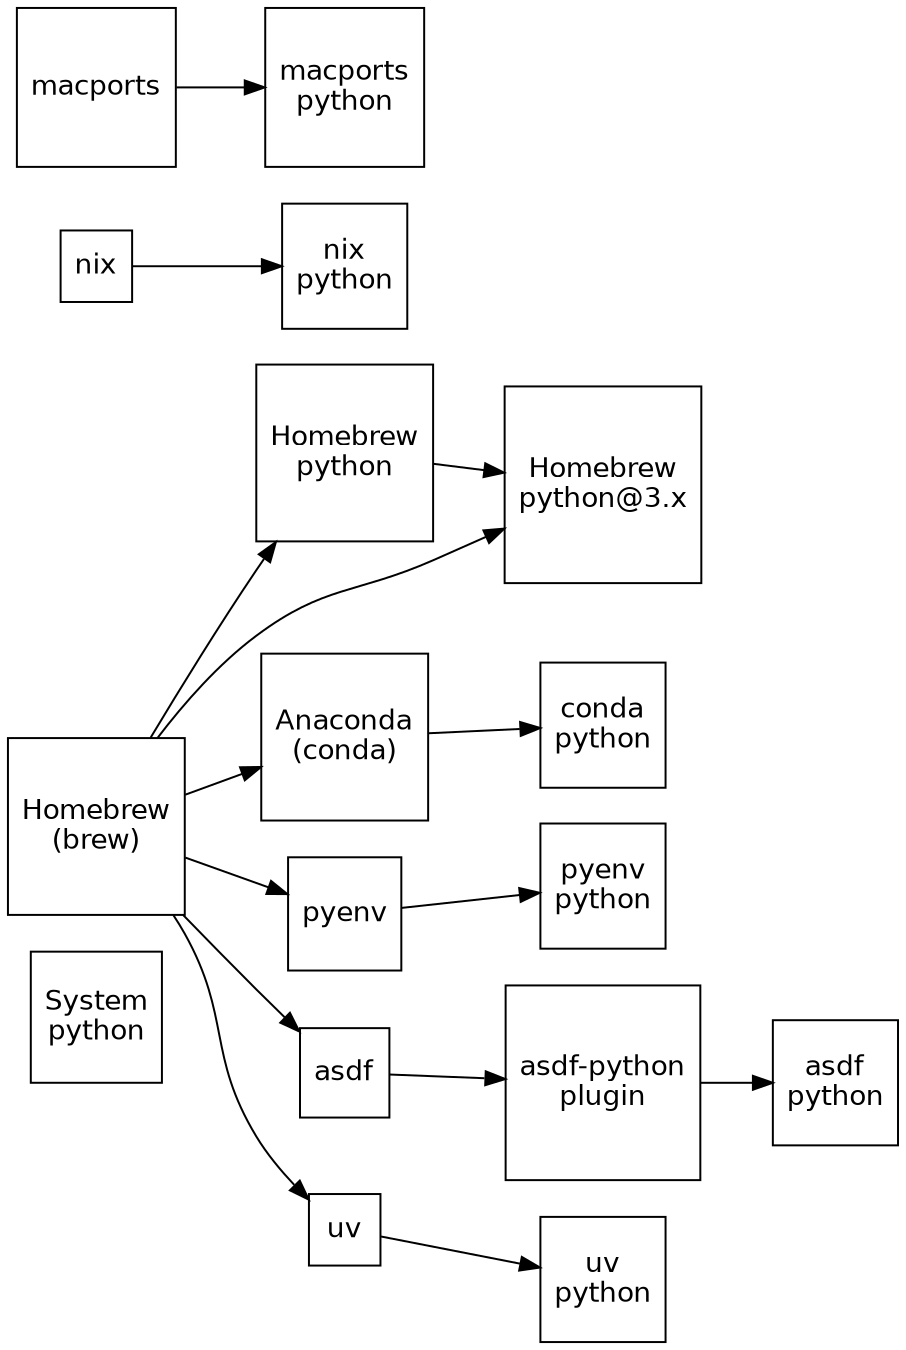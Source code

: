 digraph python_installation_methods {
  rankdir=LR;
  rank=source;
  size="9,9"

  graph [fontname = "helvetica"];
  node [fontname = "helvetica", shape = square, margin = 0.1];
  edge [fontname = "helvetica"];

  node [label = "System\npython"]; system
  node [label = "Homebrew\n(brew)"]; brew
  node [label = "Homebrew\npython"]; brewpy
  node [label = "Homebrew\npython@3.x"]; brewpyx
  node [label = "Anaconda\n(conda)"]; conda
  node [label = "conda\npython"]; condapy
  node [label = "pyenv"]; pyenv
  node [label = "pyenv\npython"]; pyenvpy
  node [label = "asdf"]; asdf
  node [label = "asdf-python\nplugin"]; asdfpyplugin
  node [label = "asdf\npython"]; asdfpy
  node [label = "nix"]; nix
  node [label = "nix\npython"]; nixpy
  node [label = "macports"]; macports;
  node [label = "macports\npython"]; macportspy;
  node [label = "uv"]; uv;
  node [label = "uv\npython"]; uvpy;

  system;

  brew -> brewpy;
  brewpy -> brewpyx;
  brew -> brewpyx;
  brew -> conda;
  conda -> condapy;
  brew -> pyenv;
  pyenv -> pyenvpy;
  brew -> asdf;
  asdf -> asdfpyplugin;
  asdfpyplugin -> asdfpy;
  nix -> nixpy;
  macports -> macportspy;
  brew -> uv;
  uv -> uvpy;
}
